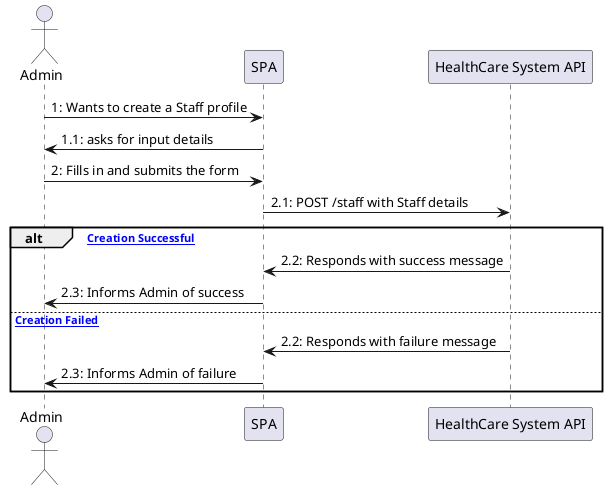 @startuml CreateStaff
actor Admin as A
participant "SPA" as SPA
participant "HealthCare System API" as HCS

A -> SPA : 1: Wants to create a Staff profile
SPA -> A : 1.1: asks for input details
A -> SPA : 2: Fills in and submits the form
SPA -> HCS : 2.1: POST /staff with Staff details

alt [Staff Creation Successful]
    HCS -> SPA : 2.2: Responds with success message
    SPA -> A : 2.3: Informs Admin of success
else [Staff Creation Failed]
    HCS -> SPA : 2.2: Responds with failure message
    SPA -> A : 2.3: Informs Admin of failure
end
@enduml

